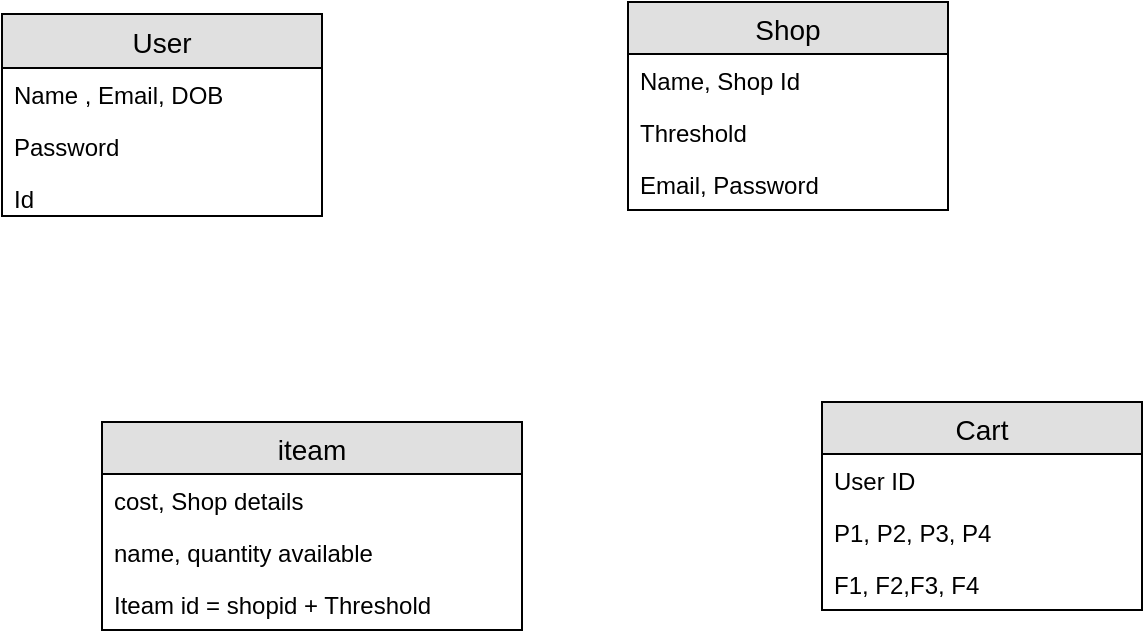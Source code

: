 <mxfile version="12.6.1" type="github"><diagram id="C5RBs43oDa-KdzZeNtuy" name="Page-1"><mxGraphModel dx="1203" dy="570" grid="1" gridSize="10" guides="1" tooltips="1" connect="1" arrows="1" fold="1" page="1" pageScale="1" pageWidth="827" pageHeight="1169" math="0" shadow="0"><root><mxCell id="WIyWlLk6GJQsqaUBKTNV-0"/><mxCell id="WIyWlLk6GJQsqaUBKTNV-1" parent="WIyWlLk6GJQsqaUBKTNV-0"/><mxCell id="086JL-ol3SYnn0FMlAcH-0" value="User" style="swimlane;fontStyle=0;childLayout=stackLayout;horizontal=1;startSize=27;fillColor=#e0e0e0;horizontalStack=0;resizeParent=1;resizeParentMax=0;resizeLast=0;collapsible=1;marginBottom=0;swimlaneFillColor=#ffffff;align=center;fontSize=14;" vertex="1" parent="WIyWlLk6GJQsqaUBKTNV-1"><mxGeometry x="20" y="86" width="160" height="101" as="geometry"/></mxCell><mxCell id="086JL-ol3SYnn0FMlAcH-1" value="Name , Email, DOB" style="text;strokeColor=none;fillColor=none;spacingLeft=4;spacingRight=4;overflow=hidden;rotatable=0;points=[[0,0.5],[1,0.5]];portConstraint=eastwest;fontSize=12;" vertex="1" parent="086JL-ol3SYnn0FMlAcH-0"><mxGeometry y="27" width="160" height="26" as="geometry"/></mxCell><mxCell id="086JL-ol3SYnn0FMlAcH-2" value="Password" style="text;strokeColor=none;fillColor=none;spacingLeft=4;spacingRight=4;overflow=hidden;rotatable=0;points=[[0,0.5],[1,0.5]];portConstraint=eastwest;fontSize=12;" vertex="1" parent="086JL-ol3SYnn0FMlAcH-0"><mxGeometry y="53" width="160" height="26" as="geometry"/></mxCell><mxCell id="086JL-ol3SYnn0FMlAcH-3" value="Id&#10;" style="text;strokeColor=none;fillColor=none;spacingLeft=4;spacingRight=4;overflow=hidden;rotatable=0;points=[[0,0.5],[1,0.5]];portConstraint=eastwest;fontSize=12;" vertex="1" parent="086JL-ol3SYnn0FMlAcH-0"><mxGeometry y="79" width="160" height="22" as="geometry"/></mxCell><mxCell id="086JL-ol3SYnn0FMlAcH-19" value="Shop" style="swimlane;fontStyle=0;childLayout=stackLayout;horizontal=1;startSize=26;fillColor=#e0e0e0;horizontalStack=0;resizeParent=1;resizeParentMax=0;resizeLast=0;collapsible=1;marginBottom=0;swimlaneFillColor=#ffffff;align=center;fontSize=14;" vertex="1" parent="WIyWlLk6GJQsqaUBKTNV-1"><mxGeometry x="333" y="80" width="160" height="104" as="geometry"/></mxCell><mxCell id="086JL-ol3SYnn0FMlAcH-20" value="Name, Shop Id" style="text;strokeColor=none;fillColor=none;spacingLeft=4;spacingRight=4;overflow=hidden;rotatable=0;points=[[0,0.5],[1,0.5]];portConstraint=eastwest;fontSize=12;" vertex="1" parent="086JL-ol3SYnn0FMlAcH-19"><mxGeometry y="26" width="160" height="26" as="geometry"/></mxCell><mxCell id="086JL-ol3SYnn0FMlAcH-21" value="Threshold" style="text;strokeColor=none;fillColor=none;spacingLeft=4;spacingRight=4;overflow=hidden;rotatable=0;points=[[0,0.5],[1,0.5]];portConstraint=eastwest;fontSize=12;" vertex="1" parent="086JL-ol3SYnn0FMlAcH-19"><mxGeometry y="52" width="160" height="26" as="geometry"/></mxCell><mxCell id="086JL-ol3SYnn0FMlAcH-22" value="Email, Password" style="text;strokeColor=none;fillColor=none;spacingLeft=4;spacingRight=4;overflow=hidden;rotatable=0;points=[[0,0.5],[1,0.5]];portConstraint=eastwest;fontSize=12;" vertex="1" parent="086JL-ol3SYnn0FMlAcH-19"><mxGeometry y="78" width="160" height="26" as="geometry"/></mxCell><mxCell id="086JL-ol3SYnn0FMlAcH-23" value="Cart" style="swimlane;fontStyle=0;childLayout=stackLayout;horizontal=1;startSize=26;fillColor=#e0e0e0;horizontalStack=0;resizeParent=1;resizeParentMax=0;resizeLast=0;collapsible=1;marginBottom=0;swimlaneFillColor=#ffffff;align=center;fontSize=14;" vertex="1" parent="WIyWlLk6GJQsqaUBKTNV-1"><mxGeometry x="430" y="280" width="160" height="104" as="geometry"/></mxCell><mxCell id="086JL-ol3SYnn0FMlAcH-24" value="User ID" style="text;strokeColor=none;fillColor=none;spacingLeft=4;spacingRight=4;overflow=hidden;rotatable=0;points=[[0,0.5],[1,0.5]];portConstraint=eastwest;fontSize=12;" vertex="1" parent="086JL-ol3SYnn0FMlAcH-23"><mxGeometry y="26" width="160" height="26" as="geometry"/></mxCell><mxCell id="086JL-ol3SYnn0FMlAcH-25" value="P1, P2, P3, P4" style="text;strokeColor=none;fillColor=none;spacingLeft=4;spacingRight=4;overflow=hidden;rotatable=0;points=[[0,0.5],[1,0.5]];portConstraint=eastwest;fontSize=12;" vertex="1" parent="086JL-ol3SYnn0FMlAcH-23"><mxGeometry y="52" width="160" height="26" as="geometry"/></mxCell><mxCell id="086JL-ol3SYnn0FMlAcH-26" value="F1, F2,F3, F4" style="text;strokeColor=none;fillColor=none;spacingLeft=4;spacingRight=4;overflow=hidden;rotatable=0;points=[[0,0.5],[1,0.5]];portConstraint=eastwest;fontSize=12;" vertex="1" parent="086JL-ol3SYnn0FMlAcH-23"><mxGeometry y="78" width="160" height="26" as="geometry"/></mxCell><mxCell id="086JL-ol3SYnn0FMlAcH-27" value="iteam" style="swimlane;fontStyle=0;childLayout=stackLayout;horizontal=1;startSize=26;fillColor=#e0e0e0;horizontalStack=0;resizeParent=1;resizeParentMax=0;resizeLast=0;collapsible=1;marginBottom=0;swimlaneFillColor=#ffffff;align=center;fontSize=14;" vertex="1" parent="WIyWlLk6GJQsqaUBKTNV-1"><mxGeometry x="70" y="290" width="210" height="104" as="geometry"/></mxCell><mxCell id="086JL-ol3SYnn0FMlAcH-28" value="cost, Shop details" style="text;strokeColor=none;fillColor=none;spacingLeft=4;spacingRight=4;overflow=hidden;rotatable=0;points=[[0,0.5],[1,0.5]];portConstraint=eastwest;fontSize=12;" vertex="1" parent="086JL-ol3SYnn0FMlAcH-27"><mxGeometry y="26" width="210" height="26" as="geometry"/></mxCell><mxCell id="086JL-ol3SYnn0FMlAcH-29" value="name, quantity available" style="text;strokeColor=none;fillColor=none;spacingLeft=4;spacingRight=4;overflow=hidden;rotatable=0;points=[[0,0.5],[1,0.5]];portConstraint=eastwest;fontSize=12;" vertex="1" parent="086JL-ol3SYnn0FMlAcH-27"><mxGeometry y="52" width="210" height="26" as="geometry"/></mxCell><mxCell id="086JL-ol3SYnn0FMlAcH-30" value="Iteam id = shopid + Threshold" style="text;strokeColor=none;fillColor=none;spacingLeft=4;spacingRight=4;overflow=hidden;rotatable=0;points=[[0,0.5],[1,0.5]];portConstraint=eastwest;fontSize=12;" vertex="1" parent="086JL-ol3SYnn0FMlAcH-27"><mxGeometry y="78" width="210" height="26" as="geometry"/></mxCell></root></mxGraphModel></diagram></mxfile>